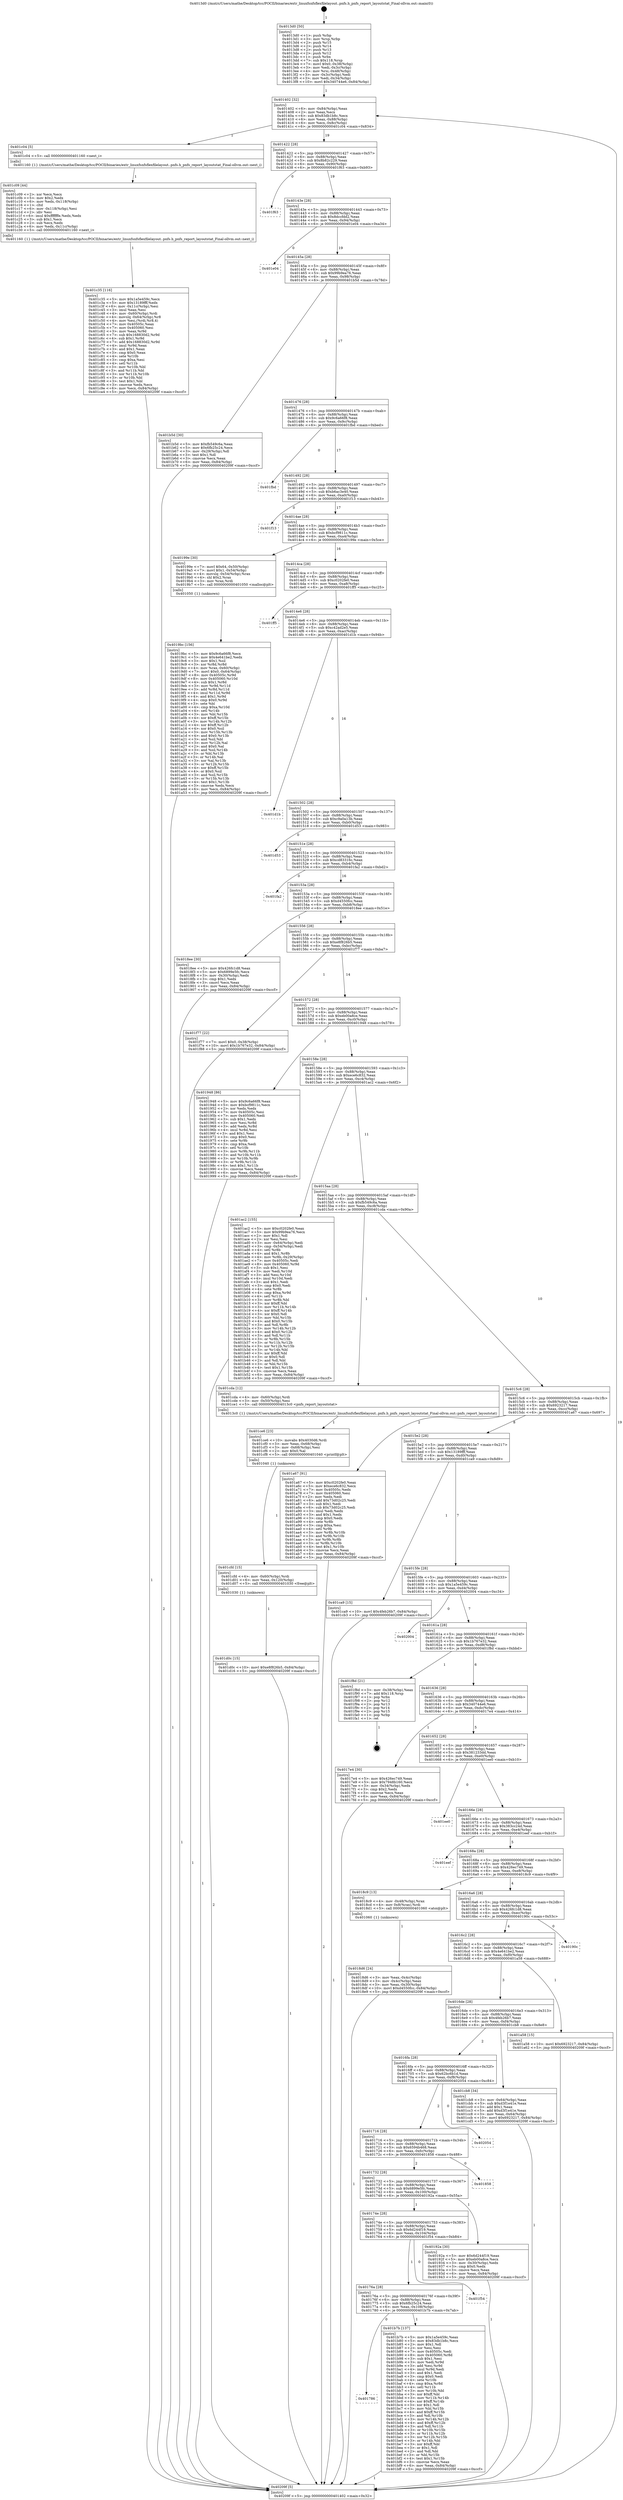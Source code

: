digraph "0x4013d0" {
  label = "0x4013d0 (/mnt/c/Users/mathe/Desktop/tcc/POCII/binaries/extr_linuxfsnfsflexfilelayout..pnfs.h_pnfs_report_layoutstat_Final-ollvm.out::main(0))"
  labelloc = "t"
  node[shape=record]

  Entry [label="",width=0.3,height=0.3,shape=circle,fillcolor=black,style=filled]
  "0x401402" [label="{
     0x401402 [32]\l
     | [instrs]\l
     &nbsp;&nbsp;0x401402 \<+6\>: mov -0x84(%rbp),%eax\l
     &nbsp;&nbsp;0x401408 \<+2\>: mov %eax,%ecx\l
     &nbsp;&nbsp;0x40140a \<+6\>: sub $0x83db1b8c,%ecx\l
     &nbsp;&nbsp;0x401410 \<+6\>: mov %eax,-0x88(%rbp)\l
     &nbsp;&nbsp;0x401416 \<+6\>: mov %ecx,-0x8c(%rbp)\l
     &nbsp;&nbsp;0x40141c \<+6\>: je 0000000000401c04 \<main+0x834\>\l
  }"]
  "0x401c04" [label="{
     0x401c04 [5]\l
     | [instrs]\l
     &nbsp;&nbsp;0x401c04 \<+5\>: call 0000000000401160 \<next_i\>\l
     | [calls]\l
     &nbsp;&nbsp;0x401160 \{1\} (/mnt/c/Users/mathe/Desktop/tcc/POCII/binaries/extr_linuxfsnfsflexfilelayout..pnfs.h_pnfs_report_layoutstat_Final-ollvm.out::next_i)\l
  }"]
  "0x401422" [label="{
     0x401422 [28]\l
     | [instrs]\l
     &nbsp;&nbsp;0x401422 \<+5\>: jmp 0000000000401427 \<main+0x57\>\l
     &nbsp;&nbsp;0x401427 \<+6\>: mov -0x88(%rbp),%eax\l
     &nbsp;&nbsp;0x40142d \<+5\>: sub $0x8b82c229,%eax\l
     &nbsp;&nbsp;0x401432 \<+6\>: mov %eax,-0x90(%rbp)\l
     &nbsp;&nbsp;0x401438 \<+6\>: je 0000000000401f63 \<main+0xb93\>\l
  }"]
  Exit [label="",width=0.3,height=0.3,shape=circle,fillcolor=black,style=filled,peripheries=2]
  "0x401f63" [label="{
     0x401f63\l
  }", style=dashed]
  "0x40143e" [label="{
     0x40143e [28]\l
     | [instrs]\l
     &nbsp;&nbsp;0x40143e \<+5\>: jmp 0000000000401443 \<main+0x73\>\l
     &nbsp;&nbsp;0x401443 \<+6\>: mov -0x88(%rbp),%eax\l
     &nbsp;&nbsp;0x401449 \<+5\>: sub $0x8dccfdd2,%eax\l
     &nbsp;&nbsp;0x40144e \<+6\>: mov %eax,-0x94(%rbp)\l
     &nbsp;&nbsp;0x401454 \<+6\>: je 0000000000401e04 \<main+0xa34\>\l
  }"]
  "0x401d0c" [label="{
     0x401d0c [15]\l
     | [instrs]\l
     &nbsp;&nbsp;0x401d0c \<+10\>: movl $0xe8f826b5,-0x84(%rbp)\l
     &nbsp;&nbsp;0x401d16 \<+5\>: jmp 000000000040209f \<main+0xccf\>\l
  }"]
  "0x401e04" [label="{
     0x401e04\l
  }", style=dashed]
  "0x40145a" [label="{
     0x40145a [28]\l
     | [instrs]\l
     &nbsp;&nbsp;0x40145a \<+5\>: jmp 000000000040145f \<main+0x8f\>\l
     &nbsp;&nbsp;0x40145f \<+6\>: mov -0x88(%rbp),%eax\l
     &nbsp;&nbsp;0x401465 \<+5\>: sub $0x99b9ea76,%eax\l
     &nbsp;&nbsp;0x40146a \<+6\>: mov %eax,-0x98(%rbp)\l
     &nbsp;&nbsp;0x401470 \<+6\>: je 0000000000401b5d \<main+0x78d\>\l
  }"]
  "0x401cfd" [label="{
     0x401cfd [15]\l
     | [instrs]\l
     &nbsp;&nbsp;0x401cfd \<+4\>: mov -0x60(%rbp),%rdi\l
     &nbsp;&nbsp;0x401d01 \<+6\>: mov %eax,-0x120(%rbp)\l
     &nbsp;&nbsp;0x401d07 \<+5\>: call 0000000000401030 \<free@plt\>\l
     | [calls]\l
     &nbsp;&nbsp;0x401030 \{1\} (unknown)\l
  }"]
  "0x401b5d" [label="{
     0x401b5d [30]\l
     | [instrs]\l
     &nbsp;&nbsp;0x401b5d \<+5\>: mov $0xfb549c6a,%eax\l
     &nbsp;&nbsp;0x401b62 \<+5\>: mov $0x6fb25c24,%ecx\l
     &nbsp;&nbsp;0x401b67 \<+3\>: mov -0x29(%rbp),%dl\l
     &nbsp;&nbsp;0x401b6a \<+3\>: test $0x1,%dl\l
     &nbsp;&nbsp;0x401b6d \<+3\>: cmovne %ecx,%eax\l
     &nbsp;&nbsp;0x401b70 \<+6\>: mov %eax,-0x84(%rbp)\l
     &nbsp;&nbsp;0x401b76 \<+5\>: jmp 000000000040209f \<main+0xccf\>\l
  }"]
  "0x401476" [label="{
     0x401476 [28]\l
     | [instrs]\l
     &nbsp;&nbsp;0x401476 \<+5\>: jmp 000000000040147b \<main+0xab\>\l
     &nbsp;&nbsp;0x40147b \<+6\>: mov -0x88(%rbp),%eax\l
     &nbsp;&nbsp;0x401481 \<+5\>: sub $0x9c6a66f8,%eax\l
     &nbsp;&nbsp;0x401486 \<+6\>: mov %eax,-0x9c(%rbp)\l
     &nbsp;&nbsp;0x40148c \<+6\>: je 0000000000401fbd \<main+0xbed\>\l
  }"]
  "0x401ce6" [label="{
     0x401ce6 [23]\l
     | [instrs]\l
     &nbsp;&nbsp;0x401ce6 \<+10\>: movabs $0x4030d6,%rdi\l
     &nbsp;&nbsp;0x401cf0 \<+3\>: mov %eax,-0x68(%rbp)\l
     &nbsp;&nbsp;0x401cf3 \<+3\>: mov -0x68(%rbp),%esi\l
     &nbsp;&nbsp;0x401cf6 \<+2\>: mov $0x0,%al\l
     &nbsp;&nbsp;0x401cf8 \<+5\>: call 0000000000401040 \<printf@plt\>\l
     | [calls]\l
     &nbsp;&nbsp;0x401040 \{1\} (unknown)\l
  }"]
  "0x401fbd" [label="{
     0x401fbd\l
  }", style=dashed]
  "0x401492" [label="{
     0x401492 [28]\l
     | [instrs]\l
     &nbsp;&nbsp;0x401492 \<+5\>: jmp 0000000000401497 \<main+0xc7\>\l
     &nbsp;&nbsp;0x401497 \<+6\>: mov -0x88(%rbp),%eax\l
     &nbsp;&nbsp;0x40149d \<+5\>: sub $0xb6ac3e40,%eax\l
     &nbsp;&nbsp;0x4014a2 \<+6\>: mov %eax,-0xa0(%rbp)\l
     &nbsp;&nbsp;0x4014a8 \<+6\>: je 0000000000401f13 \<main+0xb43\>\l
  }"]
  "0x401c35" [label="{
     0x401c35 [116]\l
     | [instrs]\l
     &nbsp;&nbsp;0x401c35 \<+5\>: mov $0x1a5e459c,%ecx\l
     &nbsp;&nbsp;0x401c3a \<+5\>: mov $0x13189fff,%edx\l
     &nbsp;&nbsp;0x401c3f \<+6\>: mov -0x11c(%rbp),%esi\l
     &nbsp;&nbsp;0x401c45 \<+3\>: imul %eax,%esi\l
     &nbsp;&nbsp;0x401c48 \<+4\>: mov -0x60(%rbp),%rdi\l
     &nbsp;&nbsp;0x401c4c \<+4\>: movslq -0x64(%rbp),%r8\l
     &nbsp;&nbsp;0x401c50 \<+4\>: mov %esi,(%rdi,%r8,4)\l
     &nbsp;&nbsp;0x401c54 \<+7\>: mov 0x40505c,%eax\l
     &nbsp;&nbsp;0x401c5b \<+7\>: mov 0x405060,%esi\l
     &nbsp;&nbsp;0x401c62 \<+3\>: mov %eax,%r9d\l
     &nbsp;&nbsp;0x401c65 \<+7\>: sub $0x168830d2,%r9d\l
     &nbsp;&nbsp;0x401c6c \<+4\>: sub $0x1,%r9d\l
     &nbsp;&nbsp;0x401c70 \<+7\>: add $0x168830d2,%r9d\l
     &nbsp;&nbsp;0x401c77 \<+4\>: imul %r9d,%eax\l
     &nbsp;&nbsp;0x401c7b \<+3\>: and $0x1,%eax\l
     &nbsp;&nbsp;0x401c7e \<+3\>: cmp $0x0,%eax\l
     &nbsp;&nbsp;0x401c81 \<+4\>: sete %r10b\l
     &nbsp;&nbsp;0x401c85 \<+3\>: cmp $0xa,%esi\l
     &nbsp;&nbsp;0x401c88 \<+4\>: setl %r11b\l
     &nbsp;&nbsp;0x401c8c \<+3\>: mov %r10b,%bl\l
     &nbsp;&nbsp;0x401c8f \<+3\>: and %r11b,%bl\l
     &nbsp;&nbsp;0x401c92 \<+3\>: xor %r11b,%r10b\l
     &nbsp;&nbsp;0x401c95 \<+3\>: or %r10b,%bl\l
     &nbsp;&nbsp;0x401c98 \<+3\>: test $0x1,%bl\l
     &nbsp;&nbsp;0x401c9b \<+3\>: cmovne %edx,%ecx\l
     &nbsp;&nbsp;0x401c9e \<+6\>: mov %ecx,-0x84(%rbp)\l
     &nbsp;&nbsp;0x401ca4 \<+5\>: jmp 000000000040209f \<main+0xccf\>\l
  }"]
  "0x401f13" [label="{
     0x401f13\l
  }", style=dashed]
  "0x4014ae" [label="{
     0x4014ae [28]\l
     | [instrs]\l
     &nbsp;&nbsp;0x4014ae \<+5\>: jmp 00000000004014b3 \<main+0xe3\>\l
     &nbsp;&nbsp;0x4014b3 \<+6\>: mov -0x88(%rbp),%eax\l
     &nbsp;&nbsp;0x4014b9 \<+5\>: sub $0xbcf9811c,%eax\l
     &nbsp;&nbsp;0x4014be \<+6\>: mov %eax,-0xa4(%rbp)\l
     &nbsp;&nbsp;0x4014c4 \<+6\>: je 000000000040199e \<main+0x5ce\>\l
  }"]
  "0x401c09" [label="{
     0x401c09 [44]\l
     | [instrs]\l
     &nbsp;&nbsp;0x401c09 \<+2\>: xor %ecx,%ecx\l
     &nbsp;&nbsp;0x401c0b \<+5\>: mov $0x2,%edx\l
     &nbsp;&nbsp;0x401c10 \<+6\>: mov %edx,-0x118(%rbp)\l
     &nbsp;&nbsp;0x401c16 \<+1\>: cltd\l
     &nbsp;&nbsp;0x401c17 \<+6\>: mov -0x118(%rbp),%esi\l
     &nbsp;&nbsp;0x401c1d \<+2\>: idiv %esi\l
     &nbsp;&nbsp;0x401c1f \<+6\>: imul $0xfffffffe,%edx,%edx\l
     &nbsp;&nbsp;0x401c25 \<+3\>: sub $0x1,%ecx\l
     &nbsp;&nbsp;0x401c28 \<+2\>: sub %ecx,%edx\l
     &nbsp;&nbsp;0x401c2a \<+6\>: mov %edx,-0x11c(%rbp)\l
     &nbsp;&nbsp;0x401c30 \<+5\>: call 0000000000401160 \<next_i\>\l
     | [calls]\l
     &nbsp;&nbsp;0x401160 \{1\} (/mnt/c/Users/mathe/Desktop/tcc/POCII/binaries/extr_linuxfsnfsflexfilelayout..pnfs.h_pnfs_report_layoutstat_Final-ollvm.out::next_i)\l
  }"]
  "0x40199e" [label="{
     0x40199e [30]\l
     | [instrs]\l
     &nbsp;&nbsp;0x40199e \<+7\>: movl $0x64,-0x50(%rbp)\l
     &nbsp;&nbsp;0x4019a5 \<+7\>: movl $0x1,-0x54(%rbp)\l
     &nbsp;&nbsp;0x4019ac \<+4\>: movslq -0x54(%rbp),%rax\l
     &nbsp;&nbsp;0x4019b0 \<+4\>: shl $0x2,%rax\l
     &nbsp;&nbsp;0x4019b4 \<+3\>: mov %rax,%rdi\l
     &nbsp;&nbsp;0x4019b7 \<+5\>: call 0000000000401050 \<malloc@plt\>\l
     | [calls]\l
     &nbsp;&nbsp;0x401050 \{1\} (unknown)\l
  }"]
  "0x4014ca" [label="{
     0x4014ca [28]\l
     | [instrs]\l
     &nbsp;&nbsp;0x4014ca \<+5\>: jmp 00000000004014cf \<main+0xff\>\l
     &nbsp;&nbsp;0x4014cf \<+6\>: mov -0x88(%rbp),%eax\l
     &nbsp;&nbsp;0x4014d5 \<+5\>: sub $0xc0202fe0,%eax\l
     &nbsp;&nbsp;0x4014da \<+6\>: mov %eax,-0xa8(%rbp)\l
     &nbsp;&nbsp;0x4014e0 \<+6\>: je 0000000000401ff5 \<main+0xc25\>\l
  }"]
  "0x401786" [label="{
     0x401786\l
  }", style=dashed]
  "0x401ff5" [label="{
     0x401ff5\l
  }", style=dashed]
  "0x4014e6" [label="{
     0x4014e6 [28]\l
     | [instrs]\l
     &nbsp;&nbsp;0x4014e6 \<+5\>: jmp 00000000004014eb \<main+0x11b\>\l
     &nbsp;&nbsp;0x4014eb \<+6\>: mov -0x88(%rbp),%eax\l
     &nbsp;&nbsp;0x4014f1 \<+5\>: sub $0xc42ad2e5,%eax\l
     &nbsp;&nbsp;0x4014f6 \<+6\>: mov %eax,-0xac(%rbp)\l
     &nbsp;&nbsp;0x4014fc \<+6\>: je 0000000000401d1b \<main+0x94b\>\l
  }"]
  "0x401b7b" [label="{
     0x401b7b [137]\l
     | [instrs]\l
     &nbsp;&nbsp;0x401b7b \<+5\>: mov $0x1a5e459c,%eax\l
     &nbsp;&nbsp;0x401b80 \<+5\>: mov $0x83db1b8c,%ecx\l
     &nbsp;&nbsp;0x401b85 \<+2\>: mov $0x1,%dl\l
     &nbsp;&nbsp;0x401b87 \<+2\>: xor %esi,%esi\l
     &nbsp;&nbsp;0x401b89 \<+7\>: mov 0x40505c,%edi\l
     &nbsp;&nbsp;0x401b90 \<+8\>: mov 0x405060,%r8d\l
     &nbsp;&nbsp;0x401b98 \<+3\>: sub $0x1,%esi\l
     &nbsp;&nbsp;0x401b9b \<+3\>: mov %edi,%r9d\l
     &nbsp;&nbsp;0x401b9e \<+3\>: add %esi,%r9d\l
     &nbsp;&nbsp;0x401ba1 \<+4\>: imul %r9d,%edi\l
     &nbsp;&nbsp;0x401ba5 \<+3\>: and $0x1,%edi\l
     &nbsp;&nbsp;0x401ba8 \<+3\>: cmp $0x0,%edi\l
     &nbsp;&nbsp;0x401bab \<+4\>: sete %r10b\l
     &nbsp;&nbsp;0x401baf \<+4\>: cmp $0xa,%r8d\l
     &nbsp;&nbsp;0x401bb3 \<+4\>: setl %r11b\l
     &nbsp;&nbsp;0x401bb7 \<+3\>: mov %r10b,%bl\l
     &nbsp;&nbsp;0x401bba \<+3\>: xor $0xff,%bl\l
     &nbsp;&nbsp;0x401bbd \<+3\>: mov %r11b,%r14b\l
     &nbsp;&nbsp;0x401bc0 \<+4\>: xor $0xff,%r14b\l
     &nbsp;&nbsp;0x401bc4 \<+3\>: xor $0x1,%dl\l
     &nbsp;&nbsp;0x401bc7 \<+3\>: mov %bl,%r15b\l
     &nbsp;&nbsp;0x401bca \<+4\>: and $0xff,%r15b\l
     &nbsp;&nbsp;0x401bce \<+3\>: and %dl,%r10b\l
     &nbsp;&nbsp;0x401bd1 \<+3\>: mov %r14b,%r12b\l
     &nbsp;&nbsp;0x401bd4 \<+4\>: and $0xff,%r12b\l
     &nbsp;&nbsp;0x401bd8 \<+3\>: and %dl,%r11b\l
     &nbsp;&nbsp;0x401bdb \<+3\>: or %r10b,%r15b\l
     &nbsp;&nbsp;0x401bde \<+3\>: or %r11b,%r12b\l
     &nbsp;&nbsp;0x401be1 \<+3\>: xor %r12b,%r15b\l
     &nbsp;&nbsp;0x401be4 \<+3\>: or %r14b,%bl\l
     &nbsp;&nbsp;0x401be7 \<+3\>: xor $0xff,%bl\l
     &nbsp;&nbsp;0x401bea \<+3\>: or $0x1,%dl\l
     &nbsp;&nbsp;0x401bed \<+2\>: and %dl,%bl\l
     &nbsp;&nbsp;0x401bef \<+3\>: or %bl,%r15b\l
     &nbsp;&nbsp;0x401bf2 \<+4\>: test $0x1,%r15b\l
     &nbsp;&nbsp;0x401bf6 \<+3\>: cmovne %ecx,%eax\l
     &nbsp;&nbsp;0x401bf9 \<+6\>: mov %eax,-0x84(%rbp)\l
     &nbsp;&nbsp;0x401bff \<+5\>: jmp 000000000040209f \<main+0xccf\>\l
  }"]
  "0x401d1b" [label="{
     0x401d1b\l
  }", style=dashed]
  "0x401502" [label="{
     0x401502 [28]\l
     | [instrs]\l
     &nbsp;&nbsp;0x401502 \<+5\>: jmp 0000000000401507 \<main+0x137\>\l
     &nbsp;&nbsp;0x401507 \<+6\>: mov -0x88(%rbp),%eax\l
     &nbsp;&nbsp;0x40150d \<+5\>: sub $0xc9a0a13b,%eax\l
     &nbsp;&nbsp;0x401512 \<+6\>: mov %eax,-0xb0(%rbp)\l
     &nbsp;&nbsp;0x401518 \<+6\>: je 0000000000401d53 \<main+0x983\>\l
  }"]
  "0x40176a" [label="{
     0x40176a [28]\l
     | [instrs]\l
     &nbsp;&nbsp;0x40176a \<+5\>: jmp 000000000040176f \<main+0x39f\>\l
     &nbsp;&nbsp;0x40176f \<+6\>: mov -0x88(%rbp),%eax\l
     &nbsp;&nbsp;0x401775 \<+5\>: sub $0x6fb25c24,%eax\l
     &nbsp;&nbsp;0x40177a \<+6\>: mov %eax,-0x108(%rbp)\l
     &nbsp;&nbsp;0x401780 \<+6\>: je 0000000000401b7b \<main+0x7ab\>\l
  }"]
  "0x401d53" [label="{
     0x401d53\l
  }", style=dashed]
  "0x40151e" [label="{
     0x40151e [28]\l
     | [instrs]\l
     &nbsp;&nbsp;0x40151e \<+5\>: jmp 0000000000401523 \<main+0x153\>\l
     &nbsp;&nbsp;0x401523 \<+6\>: mov -0x88(%rbp),%eax\l
     &nbsp;&nbsp;0x401529 \<+5\>: sub $0xcd83316c,%eax\l
     &nbsp;&nbsp;0x40152e \<+6\>: mov %eax,-0xb4(%rbp)\l
     &nbsp;&nbsp;0x401534 \<+6\>: je 0000000000401fa2 \<main+0xbd2\>\l
  }"]
  "0x401f54" [label="{
     0x401f54\l
  }", style=dashed]
  "0x401fa2" [label="{
     0x401fa2\l
  }", style=dashed]
  "0x40153a" [label="{
     0x40153a [28]\l
     | [instrs]\l
     &nbsp;&nbsp;0x40153a \<+5\>: jmp 000000000040153f \<main+0x16f\>\l
     &nbsp;&nbsp;0x40153f \<+6\>: mov -0x88(%rbp),%eax\l
     &nbsp;&nbsp;0x401545 \<+5\>: sub $0xd4550fcc,%eax\l
     &nbsp;&nbsp;0x40154a \<+6\>: mov %eax,-0xb8(%rbp)\l
     &nbsp;&nbsp;0x401550 \<+6\>: je 00000000004018ee \<main+0x51e\>\l
  }"]
  "0x4019bc" [label="{
     0x4019bc [156]\l
     | [instrs]\l
     &nbsp;&nbsp;0x4019bc \<+5\>: mov $0x9c6a66f8,%ecx\l
     &nbsp;&nbsp;0x4019c1 \<+5\>: mov $0x4e641be2,%edx\l
     &nbsp;&nbsp;0x4019c6 \<+3\>: mov $0x1,%sil\l
     &nbsp;&nbsp;0x4019c9 \<+3\>: xor %r8d,%r8d\l
     &nbsp;&nbsp;0x4019cc \<+4\>: mov %rax,-0x60(%rbp)\l
     &nbsp;&nbsp;0x4019d0 \<+7\>: movl $0x0,-0x64(%rbp)\l
     &nbsp;&nbsp;0x4019d7 \<+8\>: mov 0x40505c,%r9d\l
     &nbsp;&nbsp;0x4019df \<+8\>: mov 0x405060,%r10d\l
     &nbsp;&nbsp;0x4019e7 \<+4\>: sub $0x1,%r8d\l
     &nbsp;&nbsp;0x4019eb \<+3\>: mov %r9d,%r11d\l
     &nbsp;&nbsp;0x4019ee \<+3\>: add %r8d,%r11d\l
     &nbsp;&nbsp;0x4019f1 \<+4\>: imul %r11d,%r9d\l
     &nbsp;&nbsp;0x4019f5 \<+4\>: and $0x1,%r9d\l
     &nbsp;&nbsp;0x4019f9 \<+4\>: cmp $0x0,%r9d\l
     &nbsp;&nbsp;0x4019fd \<+3\>: sete %bl\l
     &nbsp;&nbsp;0x401a00 \<+4\>: cmp $0xa,%r10d\l
     &nbsp;&nbsp;0x401a04 \<+4\>: setl %r14b\l
     &nbsp;&nbsp;0x401a08 \<+3\>: mov %bl,%r15b\l
     &nbsp;&nbsp;0x401a0b \<+4\>: xor $0xff,%r15b\l
     &nbsp;&nbsp;0x401a0f \<+3\>: mov %r14b,%r12b\l
     &nbsp;&nbsp;0x401a12 \<+4\>: xor $0xff,%r12b\l
     &nbsp;&nbsp;0x401a16 \<+4\>: xor $0x0,%sil\l
     &nbsp;&nbsp;0x401a1a \<+3\>: mov %r15b,%r13b\l
     &nbsp;&nbsp;0x401a1d \<+4\>: and $0x0,%r13b\l
     &nbsp;&nbsp;0x401a21 \<+3\>: and %sil,%bl\l
     &nbsp;&nbsp;0x401a24 \<+3\>: mov %r12b,%al\l
     &nbsp;&nbsp;0x401a27 \<+2\>: and $0x0,%al\l
     &nbsp;&nbsp;0x401a29 \<+3\>: and %sil,%r14b\l
     &nbsp;&nbsp;0x401a2c \<+3\>: or %bl,%r13b\l
     &nbsp;&nbsp;0x401a2f \<+3\>: or %r14b,%al\l
     &nbsp;&nbsp;0x401a32 \<+3\>: xor %al,%r13b\l
     &nbsp;&nbsp;0x401a35 \<+3\>: or %r12b,%r15b\l
     &nbsp;&nbsp;0x401a38 \<+4\>: xor $0xff,%r15b\l
     &nbsp;&nbsp;0x401a3c \<+4\>: or $0x0,%sil\l
     &nbsp;&nbsp;0x401a40 \<+3\>: and %sil,%r15b\l
     &nbsp;&nbsp;0x401a43 \<+3\>: or %r15b,%r13b\l
     &nbsp;&nbsp;0x401a46 \<+4\>: test $0x1,%r13b\l
     &nbsp;&nbsp;0x401a4a \<+3\>: cmovne %edx,%ecx\l
     &nbsp;&nbsp;0x401a4d \<+6\>: mov %ecx,-0x84(%rbp)\l
     &nbsp;&nbsp;0x401a53 \<+5\>: jmp 000000000040209f \<main+0xccf\>\l
  }"]
  "0x4018ee" [label="{
     0x4018ee [30]\l
     | [instrs]\l
     &nbsp;&nbsp;0x4018ee \<+5\>: mov $0x426fc1d8,%eax\l
     &nbsp;&nbsp;0x4018f3 \<+5\>: mov $0x6899e5fc,%ecx\l
     &nbsp;&nbsp;0x4018f8 \<+3\>: mov -0x30(%rbp),%edx\l
     &nbsp;&nbsp;0x4018fb \<+3\>: cmp $0x1,%edx\l
     &nbsp;&nbsp;0x4018fe \<+3\>: cmovl %ecx,%eax\l
     &nbsp;&nbsp;0x401901 \<+6\>: mov %eax,-0x84(%rbp)\l
     &nbsp;&nbsp;0x401907 \<+5\>: jmp 000000000040209f \<main+0xccf\>\l
  }"]
  "0x401556" [label="{
     0x401556 [28]\l
     | [instrs]\l
     &nbsp;&nbsp;0x401556 \<+5\>: jmp 000000000040155b \<main+0x18b\>\l
     &nbsp;&nbsp;0x40155b \<+6\>: mov -0x88(%rbp),%eax\l
     &nbsp;&nbsp;0x401561 \<+5\>: sub $0xe8f826b5,%eax\l
     &nbsp;&nbsp;0x401566 \<+6\>: mov %eax,-0xbc(%rbp)\l
     &nbsp;&nbsp;0x40156c \<+6\>: je 0000000000401f77 \<main+0xba7\>\l
  }"]
  "0x40174e" [label="{
     0x40174e [28]\l
     | [instrs]\l
     &nbsp;&nbsp;0x40174e \<+5\>: jmp 0000000000401753 \<main+0x383\>\l
     &nbsp;&nbsp;0x401753 \<+6\>: mov -0x88(%rbp),%eax\l
     &nbsp;&nbsp;0x401759 \<+5\>: sub $0x6d244f19,%eax\l
     &nbsp;&nbsp;0x40175e \<+6\>: mov %eax,-0x104(%rbp)\l
     &nbsp;&nbsp;0x401764 \<+6\>: je 0000000000401f54 \<main+0xb84\>\l
  }"]
  "0x401f77" [label="{
     0x401f77 [22]\l
     | [instrs]\l
     &nbsp;&nbsp;0x401f77 \<+7\>: movl $0x0,-0x38(%rbp)\l
     &nbsp;&nbsp;0x401f7e \<+10\>: movl $0x1b767e32,-0x84(%rbp)\l
     &nbsp;&nbsp;0x401f88 \<+5\>: jmp 000000000040209f \<main+0xccf\>\l
  }"]
  "0x401572" [label="{
     0x401572 [28]\l
     | [instrs]\l
     &nbsp;&nbsp;0x401572 \<+5\>: jmp 0000000000401577 \<main+0x1a7\>\l
     &nbsp;&nbsp;0x401577 \<+6\>: mov -0x88(%rbp),%eax\l
     &nbsp;&nbsp;0x40157d \<+5\>: sub $0xeb00a8ce,%eax\l
     &nbsp;&nbsp;0x401582 \<+6\>: mov %eax,-0xc0(%rbp)\l
     &nbsp;&nbsp;0x401588 \<+6\>: je 0000000000401948 \<main+0x578\>\l
  }"]
  "0x40192a" [label="{
     0x40192a [30]\l
     | [instrs]\l
     &nbsp;&nbsp;0x40192a \<+5\>: mov $0x6d244f19,%eax\l
     &nbsp;&nbsp;0x40192f \<+5\>: mov $0xeb00a8ce,%ecx\l
     &nbsp;&nbsp;0x401934 \<+3\>: mov -0x30(%rbp),%edx\l
     &nbsp;&nbsp;0x401937 \<+3\>: cmp $0x0,%edx\l
     &nbsp;&nbsp;0x40193a \<+3\>: cmove %ecx,%eax\l
     &nbsp;&nbsp;0x40193d \<+6\>: mov %eax,-0x84(%rbp)\l
     &nbsp;&nbsp;0x401943 \<+5\>: jmp 000000000040209f \<main+0xccf\>\l
  }"]
  "0x401948" [label="{
     0x401948 [86]\l
     | [instrs]\l
     &nbsp;&nbsp;0x401948 \<+5\>: mov $0x9c6a66f8,%eax\l
     &nbsp;&nbsp;0x40194d \<+5\>: mov $0xbcf9811c,%ecx\l
     &nbsp;&nbsp;0x401952 \<+2\>: xor %edx,%edx\l
     &nbsp;&nbsp;0x401954 \<+7\>: mov 0x40505c,%esi\l
     &nbsp;&nbsp;0x40195b \<+7\>: mov 0x405060,%edi\l
     &nbsp;&nbsp;0x401962 \<+3\>: sub $0x1,%edx\l
     &nbsp;&nbsp;0x401965 \<+3\>: mov %esi,%r8d\l
     &nbsp;&nbsp;0x401968 \<+3\>: add %edx,%r8d\l
     &nbsp;&nbsp;0x40196b \<+4\>: imul %r8d,%esi\l
     &nbsp;&nbsp;0x40196f \<+3\>: and $0x1,%esi\l
     &nbsp;&nbsp;0x401972 \<+3\>: cmp $0x0,%esi\l
     &nbsp;&nbsp;0x401975 \<+4\>: sete %r9b\l
     &nbsp;&nbsp;0x401979 \<+3\>: cmp $0xa,%edi\l
     &nbsp;&nbsp;0x40197c \<+4\>: setl %r10b\l
     &nbsp;&nbsp;0x401980 \<+3\>: mov %r9b,%r11b\l
     &nbsp;&nbsp;0x401983 \<+3\>: and %r10b,%r11b\l
     &nbsp;&nbsp;0x401986 \<+3\>: xor %r10b,%r9b\l
     &nbsp;&nbsp;0x401989 \<+3\>: or %r9b,%r11b\l
     &nbsp;&nbsp;0x40198c \<+4\>: test $0x1,%r11b\l
     &nbsp;&nbsp;0x401990 \<+3\>: cmovne %ecx,%eax\l
     &nbsp;&nbsp;0x401993 \<+6\>: mov %eax,-0x84(%rbp)\l
     &nbsp;&nbsp;0x401999 \<+5\>: jmp 000000000040209f \<main+0xccf\>\l
  }"]
  "0x40158e" [label="{
     0x40158e [28]\l
     | [instrs]\l
     &nbsp;&nbsp;0x40158e \<+5\>: jmp 0000000000401593 \<main+0x1c3\>\l
     &nbsp;&nbsp;0x401593 \<+6\>: mov -0x88(%rbp),%eax\l
     &nbsp;&nbsp;0x401599 \<+5\>: sub $0xece6c832,%eax\l
     &nbsp;&nbsp;0x40159e \<+6\>: mov %eax,-0xc4(%rbp)\l
     &nbsp;&nbsp;0x4015a4 \<+6\>: je 0000000000401ac2 \<main+0x6f2\>\l
  }"]
  "0x401732" [label="{
     0x401732 [28]\l
     | [instrs]\l
     &nbsp;&nbsp;0x401732 \<+5\>: jmp 0000000000401737 \<main+0x367\>\l
     &nbsp;&nbsp;0x401737 \<+6\>: mov -0x88(%rbp),%eax\l
     &nbsp;&nbsp;0x40173d \<+5\>: sub $0x6899e5fc,%eax\l
     &nbsp;&nbsp;0x401742 \<+6\>: mov %eax,-0x100(%rbp)\l
     &nbsp;&nbsp;0x401748 \<+6\>: je 000000000040192a \<main+0x55a\>\l
  }"]
  "0x401ac2" [label="{
     0x401ac2 [155]\l
     | [instrs]\l
     &nbsp;&nbsp;0x401ac2 \<+5\>: mov $0xc0202fe0,%eax\l
     &nbsp;&nbsp;0x401ac7 \<+5\>: mov $0x99b9ea76,%ecx\l
     &nbsp;&nbsp;0x401acc \<+2\>: mov $0x1,%dl\l
     &nbsp;&nbsp;0x401ace \<+2\>: xor %esi,%esi\l
     &nbsp;&nbsp;0x401ad0 \<+3\>: mov -0x64(%rbp),%edi\l
     &nbsp;&nbsp;0x401ad3 \<+3\>: cmp -0x54(%rbp),%edi\l
     &nbsp;&nbsp;0x401ad6 \<+4\>: setl %r8b\l
     &nbsp;&nbsp;0x401ada \<+4\>: and $0x1,%r8b\l
     &nbsp;&nbsp;0x401ade \<+4\>: mov %r8b,-0x29(%rbp)\l
     &nbsp;&nbsp;0x401ae2 \<+7\>: mov 0x40505c,%edi\l
     &nbsp;&nbsp;0x401ae9 \<+8\>: mov 0x405060,%r9d\l
     &nbsp;&nbsp;0x401af1 \<+3\>: sub $0x1,%esi\l
     &nbsp;&nbsp;0x401af4 \<+3\>: mov %edi,%r10d\l
     &nbsp;&nbsp;0x401af7 \<+3\>: add %esi,%r10d\l
     &nbsp;&nbsp;0x401afa \<+4\>: imul %r10d,%edi\l
     &nbsp;&nbsp;0x401afe \<+3\>: and $0x1,%edi\l
     &nbsp;&nbsp;0x401b01 \<+3\>: cmp $0x0,%edi\l
     &nbsp;&nbsp;0x401b04 \<+4\>: sete %r8b\l
     &nbsp;&nbsp;0x401b08 \<+4\>: cmp $0xa,%r9d\l
     &nbsp;&nbsp;0x401b0c \<+4\>: setl %r11b\l
     &nbsp;&nbsp;0x401b10 \<+3\>: mov %r8b,%bl\l
     &nbsp;&nbsp;0x401b13 \<+3\>: xor $0xff,%bl\l
     &nbsp;&nbsp;0x401b16 \<+3\>: mov %r11b,%r14b\l
     &nbsp;&nbsp;0x401b19 \<+4\>: xor $0xff,%r14b\l
     &nbsp;&nbsp;0x401b1d \<+3\>: xor $0x0,%dl\l
     &nbsp;&nbsp;0x401b20 \<+3\>: mov %bl,%r15b\l
     &nbsp;&nbsp;0x401b23 \<+4\>: and $0x0,%r15b\l
     &nbsp;&nbsp;0x401b27 \<+3\>: and %dl,%r8b\l
     &nbsp;&nbsp;0x401b2a \<+3\>: mov %r14b,%r12b\l
     &nbsp;&nbsp;0x401b2d \<+4\>: and $0x0,%r12b\l
     &nbsp;&nbsp;0x401b31 \<+3\>: and %dl,%r11b\l
     &nbsp;&nbsp;0x401b34 \<+3\>: or %r8b,%r15b\l
     &nbsp;&nbsp;0x401b37 \<+3\>: or %r11b,%r12b\l
     &nbsp;&nbsp;0x401b3a \<+3\>: xor %r12b,%r15b\l
     &nbsp;&nbsp;0x401b3d \<+3\>: or %r14b,%bl\l
     &nbsp;&nbsp;0x401b40 \<+3\>: xor $0xff,%bl\l
     &nbsp;&nbsp;0x401b43 \<+3\>: or $0x0,%dl\l
     &nbsp;&nbsp;0x401b46 \<+2\>: and %dl,%bl\l
     &nbsp;&nbsp;0x401b48 \<+3\>: or %bl,%r15b\l
     &nbsp;&nbsp;0x401b4b \<+4\>: test $0x1,%r15b\l
     &nbsp;&nbsp;0x401b4f \<+3\>: cmovne %ecx,%eax\l
     &nbsp;&nbsp;0x401b52 \<+6\>: mov %eax,-0x84(%rbp)\l
     &nbsp;&nbsp;0x401b58 \<+5\>: jmp 000000000040209f \<main+0xccf\>\l
  }"]
  "0x4015aa" [label="{
     0x4015aa [28]\l
     | [instrs]\l
     &nbsp;&nbsp;0x4015aa \<+5\>: jmp 00000000004015af \<main+0x1df\>\l
     &nbsp;&nbsp;0x4015af \<+6\>: mov -0x88(%rbp),%eax\l
     &nbsp;&nbsp;0x4015b5 \<+5\>: sub $0xfb549c6a,%eax\l
     &nbsp;&nbsp;0x4015ba \<+6\>: mov %eax,-0xc8(%rbp)\l
     &nbsp;&nbsp;0x4015c0 \<+6\>: je 0000000000401cda \<main+0x90a\>\l
  }"]
  "0x401858" [label="{
     0x401858\l
  }", style=dashed]
  "0x401cda" [label="{
     0x401cda [12]\l
     | [instrs]\l
     &nbsp;&nbsp;0x401cda \<+4\>: mov -0x60(%rbp),%rdi\l
     &nbsp;&nbsp;0x401cde \<+3\>: mov -0x50(%rbp),%esi\l
     &nbsp;&nbsp;0x401ce1 \<+5\>: call 00000000004013c0 \<pnfs_report_layoutstat\>\l
     | [calls]\l
     &nbsp;&nbsp;0x4013c0 \{1\} (/mnt/c/Users/mathe/Desktop/tcc/POCII/binaries/extr_linuxfsnfsflexfilelayout..pnfs.h_pnfs_report_layoutstat_Final-ollvm.out::pnfs_report_layoutstat)\l
  }"]
  "0x4015c6" [label="{
     0x4015c6 [28]\l
     | [instrs]\l
     &nbsp;&nbsp;0x4015c6 \<+5\>: jmp 00000000004015cb \<main+0x1fb\>\l
     &nbsp;&nbsp;0x4015cb \<+6\>: mov -0x88(%rbp),%eax\l
     &nbsp;&nbsp;0x4015d1 \<+5\>: sub $0x6923217,%eax\l
     &nbsp;&nbsp;0x4015d6 \<+6\>: mov %eax,-0xcc(%rbp)\l
     &nbsp;&nbsp;0x4015dc \<+6\>: je 0000000000401a67 \<main+0x697\>\l
  }"]
  "0x401716" [label="{
     0x401716 [28]\l
     | [instrs]\l
     &nbsp;&nbsp;0x401716 \<+5\>: jmp 000000000040171b \<main+0x34b\>\l
     &nbsp;&nbsp;0x40171b \<+6\>: mov -0x88(%rbp),%eax\l
     &nbsp;&nbsp;0x401721 \<+5\>: sub $0x6594b468,%eax\l
     &nbsp;&nbsp;0x401726 \<+6\>: mov %eax,-0xfc(%rbp)\l
     &nbsp;&nbsp;0x40172c \<+6\>: je 0000000000401858 \<main+0x488\>\l
  }"]
  "0x401a67" [label="{
     0x401a67 [91]\l
     | [instrs]\l
     &nbsp;&nbsp;0x401a67 \<+5\>: mov $0xc0202fe0,%eax\l
     &nbsp;&nbsp;0x401a6c \<+5\>: mov $0xece6c832,%ecx\l
     &nbsp;&nbsp;0x401a71 \<+7\>: mov 0x40505c,%edx\l
     &nbsp;&nbsp;0x401a78 \<+7\>: mov 0x405060,%esi\l
     &nbsp;&nbsp;0x401a7f \<+2\>: mov %edx,%edi\l
     &nbsp;&nbsp;0x401a81 \<+6\>: add $0x73d02c25,%edi\l
     &nbsp;&nbsp;0x401a87 \<+3\>: sub $0x1,%edi\l
     &nbsp;&nbsp;0x401a8a \<+6\>: sub $0x73d02c25,%edi\l
     &nbsp;&nbsp;0x401a90 \<+3\>: imul %edi,%edx\l
     &nbsp;&nbsp;0x401a93 \<+3\>: and $0x1,%edx\l
     &nbsp;&nbsp;0x401a96 \<+3\>: cmp $0x0,%edx\l
     &nbsp;&nbsp;0x401a99 \<+4\>: sete %r8b\l
     &nbsp;&nbsp;0x401a9d \<+3\>: cmp $0xa,%esi\l
     &nbsp;&nbsp;0x401aa0 \<+4\>: setl %r9b\l
     &nbsp;&nbsp;0x401aa4 \<+3\>: mov %r8b,%r10b\l
     &nbsp;&nbsp;0x401aa7 \<+3\>: and %r9b,%r10b\l
     &nbsp;&nbsp;0x401aaa \<+3\>: xor %r9b,%r8b\l
     &nbsp;&nbsp;0x401aad \<+3\>: or %r8b,%r10b\l
     &nbsp;&nbsp;0x401ab0 \<+4\>: test $0x1,%r10b\l
     &nbsp;&nbsp;0x401ab4 \<+3\>: cmovne %ecx,%eax\l
     &nbsp;&nbsp;0x401ab7 \<+6\>: mov %eax,-0x84(%rbp)\l
     &nbsp;&nbsp;0x401abd \<+5\>: jmp 000000000040209f \<main+0xccf\>\l
  }"]
  "0x4015e2" [label="{
     0x4015e2 [28]\l
     | [instrs]\l
     &nbsp;&nbsp;0x4015e2 \<+5\>: jmp 00000000004015e7 \<main+0x217\>\l
     &nbsp;&nbsp;0x4015e7 \<+6\>: mov -0x88(%rbp),%eax\l
     &nbsp;&nbsp;0x4015ed \<+5\>: sub $0x13189fff,%eax\l
     &nbsp;&nbsp;0x4015f2 \<+6\>: mov %eax,-0xd0(%rbp)\l
     &nbsp;&nbsp;0x4015f8 \<+6\>: je 0000000000401ca9 \<main+0x8d9\>\l
  }"]
  "0x402054" [label="{
     0x402054\l
  }", style=dashed]
  "0x401ca9" [label="{
     0x401ca9 [15]\l
     | [instrs]\l
     &nbsp;&nbsp;0x401ca9 \<+10\>: movl $0x4feb26b7,-0x84(%rbp)\l
     &nbsp;&nbsp;0x401cb3 \<+5\>: jmp 000000000040209f \<main+0xccf\>\l
  }"]
  "0x4015fe" [label="{
     0x4015fe [28]\l
     | [instrs]\l
     &nbsp;&nbsp;0x4015fe \<+5\>: jmp 0000000000401603 \<main+0x233\>\l
     &nbsp;&nbsp;0x401603 \<+6\>: mov -0x88(%rbp),%eax\l
     &nbsp;&nbsp;0x401609 \<+5\>: sub $0x1a5e459c,%eax\l
     &nbsp;&nbsp;0x40160e \<+6\>: mov %eax,-0xd4(%rbp)\l
     &nbsp;&nbsp;0x401614 \<+6\>: je 0000000000402004 \<main+0xc34\>\l
  }"]
  "0x4016fa" [label="{
     0x4016fa [28]\l
     | [instrs]\l
     &nbsp;&nbsp;0x4016fa \<+5\>: jmp 00000000004016ff \<main+0x32f\>\l
     &nbsp;&nbsp;0x4016ff \<+6\>: mov -0x88(%rbp),%eax\l
     &nbsp;&nbsp;0x401705 \<+5\>: sub $0x62bc6b1d,%eax\l
     &nbsp;&nbsp;0x40170a \<+6\>: mov %eax,-0xf8(%rbp)\l
     &nbsp;&nbsp;0x401710 \<+6\>: je 0000000000402054 \<main+0xc84\>\l
  }"]
  "0x402004" [label="{
     0x402004\l
  }", style=dashed]
  "0x40161a" [label="{
     0x40161a [28]\l
     | [instrs]\l
     &nbsp;&nbsp;0x40161a \<+5\>: jmp 000000000040161f \<main+0x24f\>\l
     &nbsp;&nbsp;0x40161f \<+6\>: mov -0x88(%rbp),%eax\l
     &nbsp;&nbsp;0x401625 \<+5\>: sub $0x1b767e32,%eax\l
     &nbsp;&nbsp;0x40162a \<+6\>: mov %eax,-0xd8(%rbp)\l
     &nbsp;&nbsp;0x401630 \<+6\>: je 0000000000401f8d \<main+0xbbd\>\l
  }"]
  "0x401cb8" [label="{
     0x401cb8 [34]\l
     | [instrs]\l
     &nbsp;&nbsp;0x401cb8 \<+3\>: mov -0x64(%rbp),%eax\l
     &nbsp;&nbsp;0x401cbb \<+5\>: sub $0xd3f1e41e,%eax\l
     &nbsp;&nbsp;0x401cc0 \<+3\>: add $0x1,%eax\l
     &nbsp;&nbsp;0x401cc3 \<+5\>: add $0xd3f1e41e,%eax\l
     &nbsp;&nbsp;0x401cc8 \<+3\>: mov %eax,-0x64(%rbp)\l
     &nbsp;&nbsp;0x401ccb \<+10\>: movl $0x6923217,-0x84(%rbp)\l
     &nbsp;&nbsp;0x401cd5 \<+5\>: jmp 000000000040209f \<main+0xccf\>\l
  }"]
  "0x401f8d" [label="{
     0x401f8d [21]\l
     | [instrs]\l
     &nbsp;&nbsp;0x401f8d \<+3\>: mov -0x38(%rbp),%eax\l
     &nbsp;&nbsp;0x401f90 \<+7\>: add $0x118,%rsp\l
     &nbsp;&nbsp;0x401f97 \<+1\>: pop %rbx\l
     &nbsp;&nbsp;0x401f98 \<+2\>: pop %r12\l
     &nbsp;&nbsp;0x401f9a \<+2\>: pop %r13\l
     &nbsp;&nbsp;0x401f9c \<+2\>: pop %r14\l
     &nbsp;&nbsp;0x401f9e \<+2\>: pop %r15\l
     &nbsp;&nbsp;0x401fa0 \<+1\>: pop %rbp\l
     &nbsp;&nbsp;0x401fa1 \<+1\>: ret\l
  }"]
  "0x401636" [label="{
     0x401636 [28]\l
     | [instrs]\l
     &nbsp;&nbsp;0x401636 \<+5\>: jmp 000000000040163b \<main+0x26b\>\l
     &nbsp;&nbsp;0x40163b \<+6\>: mov -0x88(%rbp),%eax\l
     &nbsp;&nbsp;0x401641 \<+5\>: sub $0x340744e6,%eax\l
     &nbsp;&nbsp;0x401646 \<+6\>: mov %eax,-0xdc(%rbp)\l
     &nbsp;&nbsp;0x40164c \<+6\>: je 00000000004017e4 \<main+0x414\>\l
  }"]
  "0x4016de" [label="{
     0x4016de [28]\l
     | [instrs]\l
     &nbsp;&nbsp;0x4016de \<+5\>: jmp 00000000004016e3 \<main+0x313\>\l
     &nbsp;&nbsp;0x4016e3 \<+6\>: mov -0x88(%rbp),%eax\l
     &nbsp;&nbsp;0x4016e9 \<+5\>: sub $0x4feb26b7,%eax\l
     &nbsp;&nbsp;0x4016ee \<+6\>: mov %eax,-0xf4(%rbp)\l
     &nbsp;&nbsp;0x4016f4 \<+6\>: je 0000000000401cb8 \<main+0x8e8\>\l
  }"]
  "0x4017e4" [label="{
     0x4017e4 [30]\l
     | [instrs]\l
     &nbsp;&nbsp;0x4017e4 \<+5\>: mov $0x426ec749,%eax\l
     &nbsp;&nbsp;0x4017e9 \<+5\>: mov $0x7948b160,%ecx\l
     &nbsp;&nbsp;0x4017ee \<+3\>: mov -0x34(%rbp),%edx\l
     &nbsp;&nbsp;0x4017f1 \<+3\>: cmp $0x2,%edx\l
     &nbsp;&nbsp;0x4017f4 \<+3\>: cmovne %ecx,%eax\l
     &nbsp;&nbsp;0x4017f7 \<+6\>: mov %eax,-0x84(%rbp)\l
     &nbsp;&nbsp;0x4017fd \<+5\>: jmp 000000000040209f \<main+0xccf\>\l
  }"]
  "0x401652" [label="{
     0x401652 [28]\l
     | [instrs]\l
     &nbsp;&nbsp;0x401652 \<+5\>: jmp 0000000000401657 \<main+0x287\>\l
     &nbsp;&nbsp;0x401657 \<+6\>: mov -0x88(%rbp),%eax\l
     &nbsp;&nbsp;0x40165d \<+5\>: sub $0x381233dd,%eax\l
     &nbsp;&nbsp;0x401662 \<+6\>: mov %eax,-0xe0(%rbp)\l
     &nbsp;&nbsp;0x401668 \<+6\>: je 0000000000401ee0 \<main+0xb10\>\l
  }"]
  "0x40209f" [label="{
     0x40209f [5]\l
     | [instrs]\l
     &nbsp;&nbsp;0x40209f \<+5\>: jmp 0000000000401402 \<main+0x32\>\l
  }"]
  "0x4013d0" [label="{
     0x4013d0 [50]\l
     | [instrs]\l
     &nbsp;&nbsp;0x4013d0 \<+1\>: push %rbp\l
     &nbsp;&nbsp;0x4013d1 \<+3\>: mov %rsp,%rbp\l
     &nbsp;&nbsp;0x4013d4 \<+2\>: push %r15\l
     &nbsp;&nbsp;0x4013d6 \<+2\>: push %r14\l
     &nbsp;&nbsp;0x4013d8 \<+2\>: push %r13\l
     &nbsp;&nbsp;0x4013da \<+2\>: push %r12\l
     &nbsp;&nbsp;0x4013dc \<+1\>: push %rbx\l
     &nbsp;&nbsp;0x4013dd \<+7\>: sub $0x118,%rsp\l
     &nbsp;&nbsp;0x4013e4 \<+7\>: movl $0x0,-0x38(%rbp)\l
     &nbsp;&nbsp;0x4013eb \<+3\>: mov %edi,-0x3c(%rbp)\l
     &nbsp;&nbsp;0x4013ee \<+4\>: mov %rsi,-0x48(%rbp)\l
     &nbsp;&nbsp;0x4013f2 \<+3\>: mov -0x3c(%rbp),%edi\l
     &nbsp;&nbsp;0x4013f5 \<+3\>: mov %edi,-0x34(%rbp)\l
     &nbsp;&nbsp;0x4013f8 \<+10\>: movl $0x340744e6,-0x84(%rbp)\l
  }"]
  "0x401a58" [label="{
     0x401a58 [15]\l
     | [instrs]\l
     &nbsp;&nbsp;0x401a58 \<+10\>: movl $0x6923217,-0x84(%rbp)\l
     &nbsp;&nbsp;0x401a62 \<+5\>: jmp 000000000040209f \<main+0xccf\>\l
  }"]
  "0x401ee0" [label="{
     0x401ee0\l
  }", style=dashed]
  "0x40166e" [label="{
     0x40166e [28]\l
     | [instrs]\l
     &nbsp;&nbsp;0x40166e \<+5\>: jmp 0000000000401673 \<main+0x2a3\>\l
     &nbsp;&nbsp;0x401673 \<+6\>: mov -0x88(%rbp),%eax\l
     &nbsp;&nbsp;0x401679 \<+5\>: sub $0x383cc24d,%eax\l
     &nbsp;&nbsp;0x40167e \<+6\>: mov %eax,-0xe4(%rbp)\l
     &nbsp;&nbsp;0x401684 \<+6\>: je 0000000000401eef \<main+0xb1f\>\l
  }"]
  "0x4016c2" [label="{
     0x4016c2 [28]\l
     | [instrs]\l
     &nbsp;&nbsp;0x4016c2 \<+5\>: jmp 00000000004016c7 \<main+0x2f7\>\l
     &nbsp;&nbsp;0x4016c7 \<+6\>: mov -0x88(%rbp),%eax\l
     &nbsp;&nbsp;0x4016cd \<+5\>: sub $0x4e641be2,%eax\l
     &nbsp;&nbsp;0x4016d2 \<+6\>: mov %eax,-0xf0(%rbp)\l
     &nbsp;&nbsp;0x4016d8 \<+6\>: je 0000000000401a58 \<main+0x688\>\l
  }"]
  "0x401eef" [label="{
     0x401eef\l
  }", style=dashed]
  "0x40168a" [label="{
     0x40168a [28]\l
     | [instrs]\l
     &nbsp;&nbsp;0x40168a \<+5\>: jmp 000000000040168f \<main+0x2bf\>\l
     &nbsp;&nbsp;0x40168f \<+6\>: mov -0x88(%rbp),%eax\l
     &nbsp;&nbsp;0x401695 \<+5\>: sub $0x426ec749,%eax\l
     &nbsp;&nbsp;0x40169a \<+6\>: mov %eax,-0xe8(%rbp)\l
     &nbsp;&nbsp;0x4016a0 \<+6\>: je 00000000004018c9 \<main+0x4f9\>\l
  }"]
  "0x40190c" [label="{
     0x40190c\l
  }", style=dashed]
  "0x4018c9" [label="{
     0x4018c9 [13]\l
     | [instrs]\l
     &nbsp;&nbsp;0x4018c9 \<+4\>: mov -0x48(%rbp),%rax\l
     &nbsp;&nbsp;0x4018cd \<+4\>: mov 0x8(%rax),%rdi\l
     &nbsp;&nbsp;0x4018d1 \<+5\>: call 0000000000401060 \<atoi@plt\>\l
     | [calls]\l
     &nbsp;&nbsp;0x401060 \{1\} (unknown)\l
  }"]
  "0x4016a6" [label="{
     0x4016a6 [28]\l
     | [instrs]\l
     &nbsp;&nbsp;0x4016a6 \<+5\>: jmp 00000000004016ab \<main+0x2db\>\l
     &nbsp;&nbsp;0x4016ab \<+6\>: mov -0x88(%rbp),%eax\l
     &nbsp;&nbsp;0x4016b1 \<+5\>: sub $0x426fc1d8,%eax\l
     &nbsp;&nbsp;0x4016b6 \<+6\>: mov %eax,-0xec(%rbp)\l
     &nbsp;&nbsp;0x4016bc \<+6\>: je 000000000040190c \<main+0x53c\>\l
  }"]
  "0x4018d6" [label="{
     0x4018d6 [24]\l
     | [instrs]\l
     &nbsp;&nbsp;0x4018d6 \<+3\>: mov %eax,-0x4c(%rbp)\l
     &nbsp;&nbsp;0x4018d9 \<+3\>: mov -0x4c(%rbp),%eax\l
     &nbsp;&nbsp;0x4018dc \<+3\>: mov %eax,-0x30(%rbp)\l
     &nbsp;&nbsp;0x4018df \<+10\>: movl $0xd4550fcc,-0x84(%rbp)\l
     &nbsp;&nbsp;0x4018e9 \<+5\>: jmp 000000000040209f \<main+0xccf\>\l
  }"]
  Entry -> "0x4013d0" [label=" 1"]
  "0x401402" -> "0x401c04" [label=" 1"]
  "0x401402" -> "0x401422" [label=" 19"]
  "0x401f8d" -> Exit [label=" 1"]
  "0x401422" -> "0x401f63" [label=" 0"]
  "0x401422" -> "0x40143e" [label=" 19"]
  "0x401f77" -> "0x40209f" [label=" 1"]
  "0x40143e" -> "0x401e04" [label=" 0"]
  "0x40143e" -> "0x40145a" [label=" 19"]
  "0x401d0c" -> "0x40209f" [label=" 1"]
  "0x40145a" -> "0x401b5d" [label=" 2"]
  "0x40145a" -> "0x401476" [label=" 17"]
  "0x401cfd" -> "0x401d0c" [label=" 1"]
  "0x401476" -> "0x401fbd" [label=" 0"]
  "0x401476" -> "0x401492" [label=" 17"]
  "0x401ce6" -> "0x401cfd" [label=" 1"]
  "0x401492" -> "0x401f13" [label=" 0"]
  "0x401492" -> "0x4014ae" [label=" 17"]
  "0x401cda" -> "0x401ce6" [label=" 1"]
  "0x4014ae" -> "0x40199e" [label=" 1"]
  "0x4014ae" -> "0x4014ca" [label=" 16"]
  "0x401cb8" -> "0x40209f" [label=" 1"]
  "0x4014ca" -> "0x401ff5" [label=" 0"]
  "0x4014ca" -> "0x4014e6" [label=" 16"]
  "0x401ca9" -> "0x40209f" [label=" 1"]
  "0x4014e6" -> "0x401d1b" [label=" 0"]
  "0x4014e6" -> "0x401502" [label=" 16"]
  "0x401c35" -> "0x40209f" [label=" 1"]
  "0x401502" -> "0x401d53" [label=" 0"]
  "0x401502" -> "0x40151e" [label=" 16"]
  "0x401c04" -> "0x401c09" [label=" 1"]
  "0x40151e" -> "0x401fa2" [label=" 0"]
  "0x40151e" -> "0x40153a" [label=" 16"]
  "0x401b7b" -> "0x40209f" [label=" 1"]
  "0x40153a" -> "0x4018ee" [label=" 1"]
  "0x40153a" -> "0x401556" [label=" 15"]
  "0x40176a" -> "0x401b7b" [label=" 1"]
  "0x401556" -> "0x401f77" [label=" 1"]
  "0x401556" -> "0x401572" [label=" 14"]
  "0x401c09" -> "0x401c35" [label=" 1"]
  "0x401572" -> "0x401948" [label=" 1"]
  "0x401572" -> "0x40158e" [label=" 13"]
  "0x40174e" -> "0x40176a" [label=" 1"]
  "0x40158e" -> "0x401ac2" [label=" 2"]
  "0x40158e" -> "0x4015aa" [label=" 11"]
  "0x40176a" -> "0x401786" [label=" 0"]
  "0x4015aa" -> "0x401cda" [label=" 1"]
  "0x4015aa" -> "0x4015c6" [label=" 10"]
  "0x401b5d" -> "0x40209f" [label=" 2"]
  "0x4015c6" -> "0x401a67" [label=" 2"]
  "0x4015c6" -> "0x4015e2" [label=" 8"]
  "0x401a67" -> "0x40209f" [label=" 2"]
  "0x4015e2" -> "0x401ca9" [label=" 1"]
  "0x4015e2" -> "0x4015fe" [label=" 7"]
  "0x401a58" -> "0x40209f" [label=" 1"]
  "0x4015fe" -> "0x402004" [label=" 0"]
  "0x4015fe" -> "0x40161a" [label=" 7"]
  "0x40199e" -> "0x4019bc" [label=" 1"]
  "0x40161a" -> "0x401f8d" [label=" 1"]
  "0x40161a" -> "0x401636" [label=" 6"]
  "0x401948" -> "0x40209f" [label=" 1"]
  "0x401636" -> "0x4017e4" [label=" 1"]
  "0x401636" -> "0x401652" [label=" 5"]
  "0x4017e4" -> "0x40209f" [label=" 1"]
  "0x4013d0" -> "0x401402" [label=" 1"]
  "0x40209f" -> "0x401402" [label=" 19"]
  "0x401732" -> "0x40174e" [label=" 1"]
  "0x401652" -> "0x401ee0" [label=" 0"]
  "0x401652" -> "0x40166e" [label=" 5"]
  "0x401732" -> "0x40192a" [label=" 1"]
  "0x40166e" -> "0x401eef" [label=" 0"]
  "0x40166e" -> "0x40168a" [label=" 5"]
  "0x401716" -> "0x401732" [label=" 2"]
  "0x40168a" -> "0x4018c9" [label=" 1"]
  "0x40168a" -> "0x4016a6" [label=" 4"]
  "0x4018c9" -> "0x4018d6" [label=" 1"]
  "0x4018d6" -> "0x40209f" [label=" 1"]
  "0x4018ee" -> "0x40209f" [label=" 1"]
  "0x401716" -> "0x401858" [label=" 0"]
  "0x4016a6" -> "0x40190c" [label=" 0"]
  "0x4016a6" -> "0x4016c2" [label=" 4"]
  "0x40174e" -> "0x401f54" [label=" 0"]
  "0x4016c2" -> "0x401a58" [label=" 1"]
  "0x4016c2" -> "0x4016de" [label=" 3"]
  "0x40192a" -> "0x40209f" [label=" 1"]
  "0x4016de" -> "0x401cb8" [label=" 1"]
  "0x4016de" -> "0x4016fa" [label=" 2"]
  "0x4019bc" -> "0x40209f" [label=" 1"]
  "0x4016fa" -> "0x402054" [label=" 0"]
  "0x4016fa" -> "0x401716" [label=" 2"]
  "0x401ac2" -> "0x40209f" [label=" 2"]
}
